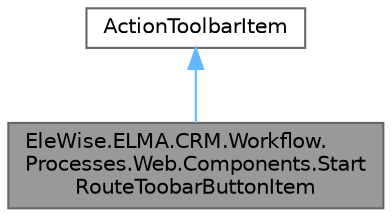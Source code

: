 digraph "EleWise.ELMA.CRM.Workflow.Processes.Web.Components.StartRouteToobarButtonItem"
{
 // LATEX_PDF_SIZE
  bgcolor="transparent";
  edge [fontname=Helvetica,fontsize=10,labelfontname=Helvetica,labelfontsize=10];
  node [fontname=Helvetica,fontsize=10,shape=box,height=0.2,width=0.4];
  Node1 [id="Node000001",label="EleWise.ELMA.CRM.Workflow.\lProcesses.Web.Components.Start\lRouteToobarButtonItem",height=0.2,width=0.4,color="gray40", fillcolor="grey60", style="filled", fontcolor="black",tooltip=" "];
  Node2 -> Node1 [id="edge1_Node000001_Node000002",dir="back",color="steelblue1",style="solid",tooltip=" "];
  Node2 [id="Node000002",label="ActionToolbarItem",height=0.2,width=0.4,color="gray40", fillcolor="white", style="filled",tooltip=" "];
}
